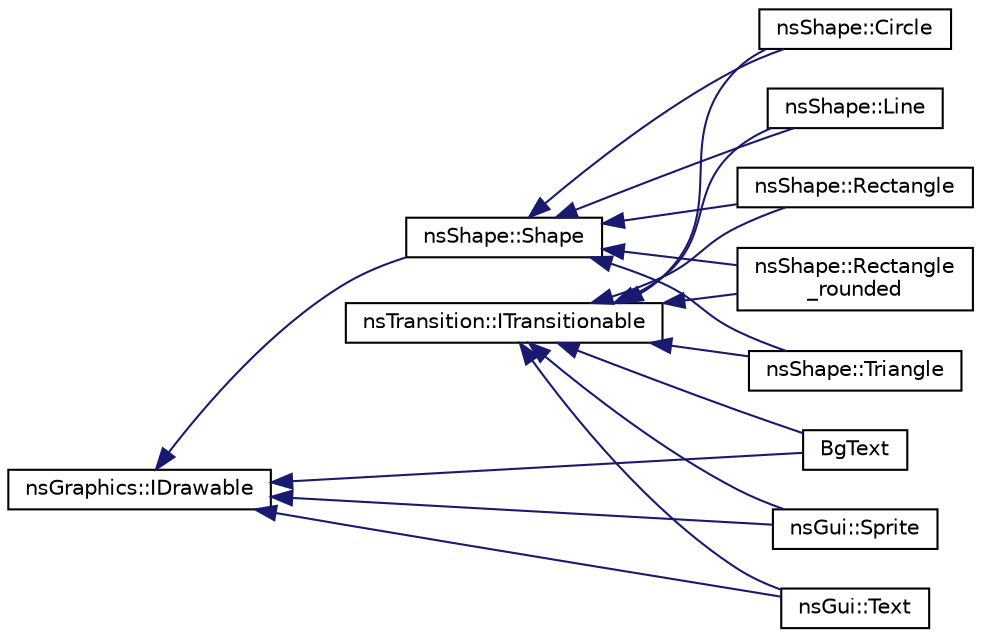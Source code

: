 digraph "Graphical Class Hierarchy"
{
 // LATEX_PDF_SIZE
  edge [fontname="Helvetica",fontsize="10",labelfontname="Helvetica",labelfontsize="10"];
  node [fontname="Helvetica",fontsize="10",shape=record];
  rankdir="LR";
  Node0 [label="nsGraphics::IDrawable",height=0.2,width=0.4,color="black", fillcolor="white", style="filled",URL="$classns_graphics_1_1_i_drawable.html",tooltip="Interface pour un objet affichable."];
  Node0 -> Node1 [dir="back",color="midnightblue",fontsize="10",style="solid",fontname="Helvetica"];
  Node1 [label="BgText",height=0.2,width=0.4,color="black", fillcolor="white", style="filled",URL="$class_bg_text.html",tooltip=" "];
  Node0 -> Node2 [dir="back",color="midnightblue",fontsize="10",style="solid",fontname="Helvetica"];
  Node2 [label="nsGui::Sprite",height=0.2,width=0.4,color="black", fillcolor="white", style="filled",URL="$classns_gui_1_1_sprite.html",tooltip="Permet de charger une image depuis un format créé pour l'occasion, le .si2."];
  Node0 -> Node3 [dir="back",color="midnightblue",fontsize="10",style="solid",fontname="Helvetica"];
  Node3 [label="nsGui::Text",height=0.2,width=0.4,color="black", fillcolor="white", style="filled",URL="$classns_gui_1_1_text.html",tooltip="Gère l'affichage d'un texte."];
  Node0 -> Node4 [dir="back",color="midnightblue",fontsize="10",style="solid",fontname="Helvetica"];
  Node4 [label="nsShape::Shape",height=0.2,width=0.4,color="black", fillcolor="white", style="filled",URL="$classns_shape_1_1_shape.html",tooltip="Classe de base pour une forme."];
  Node4 -> Node5 [dir="back",color="midnightblue",fontsize="10",style="solid",fontname="Helvetica"];
  Node5 [label="nsShape::Circle",height=0.2,width=0.4,color="black", fillcolor="white", style="filled",URL="$classns_shape_1_1_circle.html",tooltip="Classe représentant un cercle."];
  Node4 -> Node6 [dir="back",color="midnightblue",fontsize="10",style="solid",fontname="Helvetica"];
  Node6 [label="nsShape::Line",height=0.2,width=0.4,color="black", fillcolor="white", style="filled",URL="$classns_shape_1_1_line.html",tooltip="Classe représentant une ligne."];
  Node4 -> Node7 [dir="back",color="midnightblue",fontsize="10",style="solid",fontname="Helvetica"];
  Node7 [label="nsShape::Rectangle",height=0.2,width=0.4,color="black", fillcolor="white", style="filled",URL="$classns_shape_1_1_rectangle.html",tooltip="Classe représentant un rectangle."];
  Node4 -> Node8 [dir="back",color="midnightblue",fontsize="10",style="solid",fontname="Helvetica"];
  Node8 [label="nsShape::Rectangle\l_rounded",height=0.2,width=0.4,color="black", fillcolor="white", style="filled",URL="$classns_shape_1_1_rectangle__rounded.html",tooltip=" "];
  Node4 -> Node9 [dir="back",color="midnightblue",fontsize="10",style="solid",fontname="Helvetica"];
  Node9 [label="nsShape::Triangle",height=0.2,width=0.4,color="black", fillcolor="white", style="filled",URL="$classns_shape_1_1_triangle.html",tooltip="Classe représentant un triangle."];
  Node22 [label="nsTransition::ITransitionable",height=0.2,width=0.4,color="black", fillcolor="white", style="filled",URL="$classns_transition_1_1_i_transitionable.html",tooltip="Une classe abstraite pour n'importe quelle élément pouvant effectuer une transition entre deux états."];
  Node22 -> Node1 [dir="back",color="midnightblue",fontsize="10",style="solid",fontname="Helvetica"];
  Node22 -> Node2 [dir="back",color="midnightblue",fontsize="10",style="solid",fontname="Helvetica"];
  Node22 -> Node3 [dir="back",color="midnightblue",fontsize="10",style="solid",fontname="Helvetica"];
  Node22 -> Node5 [dir="back",color="midnightblue",fontsize="10",style="solid",fontname="Helvetica"];
  Node22 -> Node6 [dir="back",color="midnightblue",fontsize="10",style="solid",fontname="Helvetica"];
  Node22 -> Node7 [dir="back",color="midnightblue",fontsize="10",style="solid",fontname="Helvetica"];
  Node22 -> Node8 [dir="back",color="midnightblue",fontsize="10",style="solid",fontname="Helvetica"];
  Node22 -> Node9 [dir="back",color="midnightblue",fontsize="10",style="solid",fontname="Helvetica"];
}
